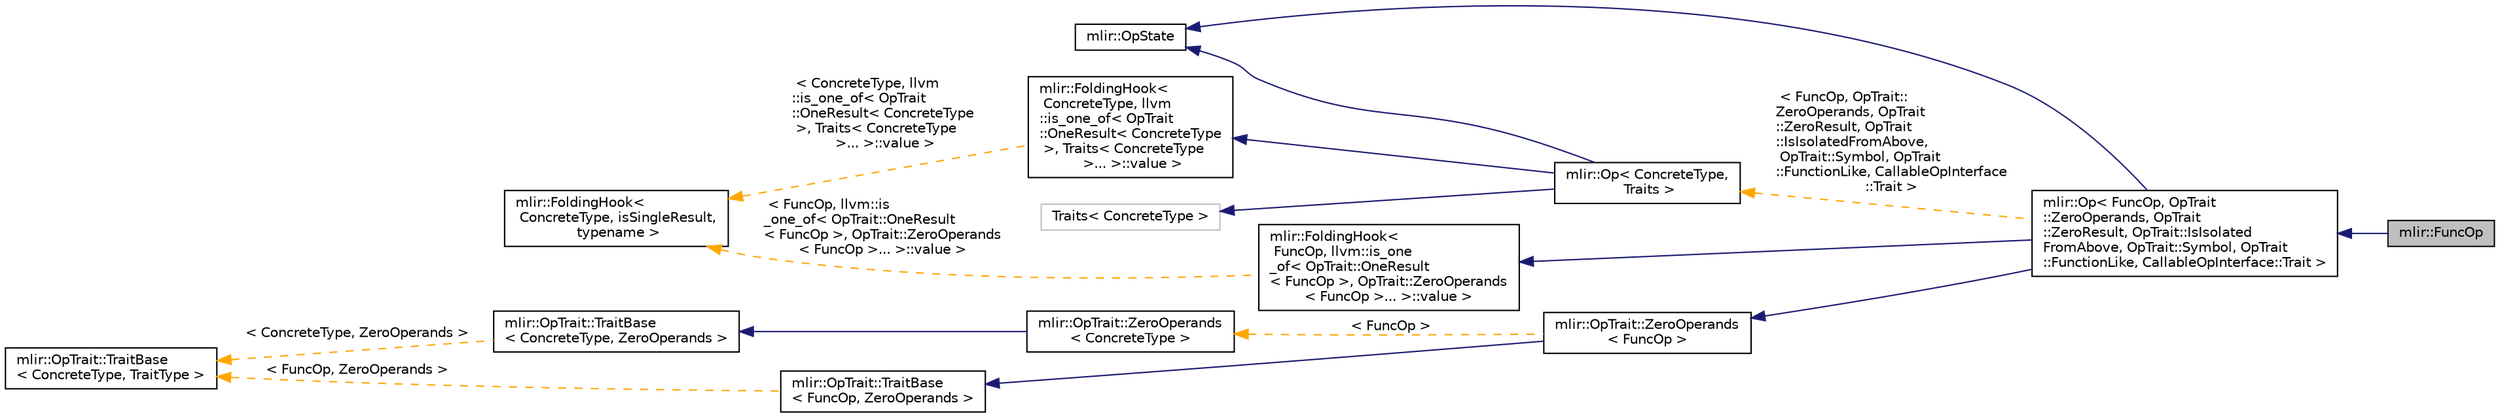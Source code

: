 digraph "mlir::FuncOp"
{
  bgcolor="transparent";
  edge [fontname="Helvetica",fontsize="10",labelfontname="Helvetica",labelfontsize="10"];
  node [fontname="Helvetica",fontsize="10",shape=record];
  rankdir="LR";
  Node13 [label="mlir::FuncOp",height=0.2,width=0.4,color="black", fillcolor="grey75", style="filled", fontcolor="black"];
  Node14 -> Node13 [dir="back",color="midnightblue",fontsize="10",style="solid",fontname="Helvetica"];
  Node14 [label="mlir::Op\< FuncOp, OpTrait\l::ZeroOperands, OpTrait\l::ZeroResult, OpTrait::IsIsolated\lFromAbove, OpTrait::Symbol, OpTrait\l::FunctionLike, CallableOpInterface::Trait \>",height=0.2,width=0.4,color="black",URL="$classmlir_1_1Op.html"];
  Node15 -> Node14 [dir="back",color="midnightblue",fontsize="10",style="solid",fontname="Helvetica"];
  Node15 [label="mlir::OpState",height=0.2,width=0.4,color="black",URL="$classmlir_1_1OpState.html",tooltip="This is the concrete base class that holds the operation pointer and has non-generic methods that onl..."];
  Node16 -> Node14 [dir="back",color="midnightblue",fontsize="10",style="solid",fontname="Helvetica"];
  Node16 [label="mlir::OpTrait::ZeroOperands\l\< FuncOp \>",height=0.2,width=0.4,color="black",URL="$classmlir_1_1OpTrait_1_1ZeroOperands.html"];
  Node17 -> Node16 [dir="back",color="midnightblue",fontsize="10",style="solid",fontname="Helvetica"];
  Node17 [label="mlir::OpTrait::TraitBase\l\< FuncOp, ZeroOperands \>",height=0.2,width=0.4,color="black",URL="$classmlir_1_1OpTrait_1_1TraitBase.html"];
  Node18 -> Node17 [dir="back",color="orange",fontsize="10",style="dashed",label=" \< FuncOp, ZeroOperands \>" ,fontname="Helvetica"];
  Node18 [label="mlir::OpTrait::TraitBase\l\< ConcreteType, TraitType \>",height=0.2,width=0.4,color="black",URL="$classmlir_1_1OpTrait_1_1TraitBase.html",tooltip="Helper class for implementing traits. "];
  Node19 -> Node16 [dir="back",color="orange",fontsize="10",style="dashed",label=" \< FuncOp \>" ,fontname="Helvetica"];
  Node19 [label="mlir::OpTrait::ZeroOperands\l\< ConcreteType \>",height=0.2,width=0.4,color="black",URL="$classmlir_1_1OpTrait_1_1ZeroOperands.html",tooltip="This class provides the API for ops that are known to have no SSA operand. "];
  Node20 -> Node19 [dir="back",color="midnightblue",fontsize="10",style="solid",fontname="Helvetica"];
  Node20 [label="mlir::OpTrait::TraitBase\l\< ConcreteType, ZeroOperands \>",height=0.2,width=0.4,color="black",URL="$classmlir_1_1OpTrait_1_1TraitBase.html"];
  Node18 -> Node20 [dir="back",color="orange",fontsize="10",style="dashed",label=" \< ConcreteType, ZeroOperands \>" ,fontname="Helvetica"];
  Node21 -> Node14 [dir="back",color="midnightblue",fontsize="10",style="solid",fontname="Helvetica"];
  Node21 [label="mlir::FoldingHook\<\l FuncOp, llvm::is_one\l_of\< OpTrait::OneResult\l\< FuncOp \>, OpTrait::ZeroOperands\l\< FuncOp \>... \>::value \>",height=0.2,width=0.4,color="black",URL="$classmlir_1_1FoldingHook.html"];
  Node22 -> Node21 [dir="back",color="orange",fontsize="10",style="dashed",label=" \< FuncOp, llvm::is\l_one_of\< OpTrait::OneResult\l\< FuncOp \>, OpTrait::ZeroOperands\l\< FuncOp \>... \>::value \>" ,fontname="Helvetica"];
  Node22 [label="mlir::FoldingHook\<\l ConcreteType, isSingleResult,\l typename \>",height=0.2,width=0.4,color="black",URL="$classmlir_1_1FoldingHook.html",tooltip="This template defines the foldHook as used by AbstractOperation. "];
  Node23 -> Node14 [dir="back",color="orange",fontsize="10",style="dashed",label=" \< FuncOp, OpTrait::\lZeroOperands, OpTrait\l::ZeroResult, OpTrait\l::IsIsolatedFromAbove,\l OpTrait::Symbol, OpTrait\l::FunctionLike, CallableOpInterface\l::Trait \>" ,fontname="Helvetica"];
  Node23 [label="mlir::Op\< ConcreteType,\l Traits \>",height=0.2,width=0.4,color="black",URL="$classmlir_1_1Op.html",tooltip="This provides public APIs that all operations should have. "];
  Node15 -> Node23 [dir="back",color="midnightblue",fontsize="10",style="solid",fontname="Helvetica"];
  Node24 -> Node23 [dir="back",color="midnightblue",fontsize="10",style="solid",fontname="Helvetica"];
  Node24 [label="Traits\< ConcreteType \>",height=0.2,width=0.4,color="grey75"];
  Node25 -> Node23 [dir="back",color="midnightblue",fontsize="10",style="solid",fontname="Helvetica"];
  Node25 [label="mlir::FoldingHook\<\l ConcreteType, llvm\l::is_one_of\< OpTrait\l::OneResult\< ConcreteType\l \>, Traits\< ConcreteType\l \>... \>::value \>",height=0.2,width=0.4,color="black",URL="$classmlir_1_1FoldingHook.html"];
  Node22 -> Node25 [dir="back",color="orange",fontsize="10",style="dashed",label=" \< ConcreteType, llvm\l::is_one_of\< OpTrait\l::OneResult\< ConcreteType\l \>, Traits\< ConcreteType\l \>... \>::value \>" ,fontname="Helvetica"];
}

